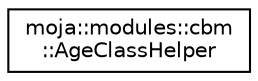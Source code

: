 digraph "Graphical Class Hierarchy"
{
 // LATEX_PDF_SIZE
  edge [fontname="Helvetica",fontsize="10",labelfontname="Helvetica",labelfontsize="10"];
  node [fontname="Helvetica",fontsize="10",shape=record];
  rankdir="LR";
  Node0 [label="moja::modules::cbm\l::AgeClassHelper",height=0.2,width=0.4,color="black", fillcolor="white", style="filled",URL="$classmoja_1_1modules_1_1cbm_1_1AgeClassHelper.html",tooltip=" "];
}
